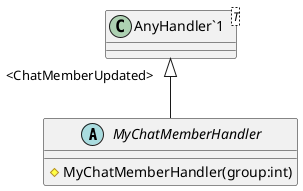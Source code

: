 @startuml
abstract class MyChatMemberHandler {
    # MyChatMemberHandler(group:int)
}
class "AnyHandler`1"<T> {
}
"AnyHandler`1" "<ChatMemberUpdated>" <|-- MyChatMemberHandler
@enduml
